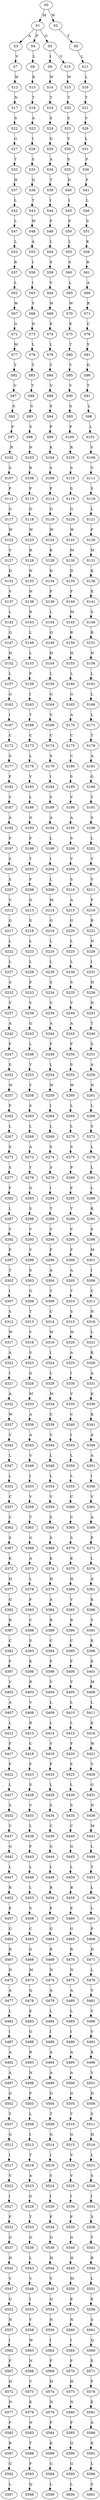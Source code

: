 strict digraph  {
	S0 -> S1 [ label = M ];
	S0 -> S2 [ label = W ];
	S1 -> S3 [ label = A ];
	S1 -> S4 [ label = P ];
	S1 -> S5 [ label = G ];
	S2 -> S6 [ label = T ];
	S3 -> S7 [ label = V ];
	S4 -> S8 [ label = L ];
	S5 -> S9 [ label = I ];
	S5 -> S10 [ label = V ];
	S6 -> S11 [ label = L ];
	S7 -> S12 [ label = W ];
	S8 -> S13 [ label = K ];
	S9 -> S14 [ label = W ];
	S10 -> S15 [ label = W ];
	S11 -> S16 [ label = L ];
	S12 -> S17 [ label = N ];
	S13 -> S18 [ label = T ];
	S14 -> S19 [ label = T ];
	S15 -> S20 [ label = T ];
	S16 -> S21 [ label = T ];
	S17 -> S22 [ label = S ];
	S18 -> S23 [ label = A ];
	S19 -> S24 [ label = S ];
	S20 -> S25 [ label = S ];
	S21 -> S26 [ label = V ];
	S22 -> S27 [ label = G ];
	S23 -> S28 [ label = I ];
	S24 -> S29 [ label = G ];
	S25 -> S30 [ label = V ];
	S26 -> S31 [ label = L ];
	S27 -> S32 [ label = T ];
	S28 -> S33 [ label = S ];
	S29 -> S34 [ label = A ];
	S30 -> S35 [ label = S ];
	S31 -> S36 [ label = F ];
	S32 -> S37 [ label = H ];
	S33 -> S38 [ label = Q ];
	S34 -> S39 [ label = T ];
	S35 -> S40 [ label = D ];
	S36 -> S41 [ label = F ];
	S37 -> S42 [ label = L ];
	S38 -> S43 [ label = T ];
	S39 -> S44 [ label = I ];
	S40 -> S45 [ label = I ];
	S41 -> S46 [ label = L ];
	S42 -> S47 [ label = L ];
	S43 -> S48 [ label = W ];
	S44 -> S49 [ label = F ];
	S45 -> S50 [ label = F ];
	S46 -> S51 [ label = S ];
	S47 -> S52 [ label = L ];
	S48 -> S53 [ label = A ];
	S49 -> S54 [ label = L ];
	S50 -> S55 [ label = L ];
	S51 -> S56 [ label = K ];
	S52 -> S57 [ label = R ];
	S53 -> S58 [ label = I ];
	S54 -> S59 [ label = S ];
	S55 -> S60 [ label = S ];
	S56 -> S61 [ label = R ];
	S57 -> S62 [ label = L ];
	S58 -> S63 [ label = I ];
	S59 -> S64 [ label = V ];
	S60 -> S65 [ label = L ];
	S61 -> S66 [ label = A ];
	S62 -> S67 [ label = W ];
	S63 -> S68 [ label = V ];
	S64 -> S69 [ label = W ];
	S65 -> S70 [ label = W ];
	S66 -> S71 [ label = R ];
	S67 -> S72 [ label = G ];
	S68 -> S73 [ label = D ];
	S69 -> S74 [ label = E ];
	S70 -> S75 [ label = E ];
	S71 -> S76 [ label = C ];
	S72 -> S77 [ label = M ];
	S73 -> S78 [ label = L ];
	S74 -> S79 [ label = L ];
	S75 -> S80 [ label = T ];
	S76 -> S81 [ label = Y ];
	S77 -> S82 [ label = Y ];
	S78 -> S83 [ label = Y ];
	S79 -> S84 [ label = Y ];
	S80 -> S85 [ label = Y ];
	S81 -> S86 [ label = G ];
	S82 -> S87 [ label = V ];
	S83 -> S88 [ label = T ];
	S84 -> S89 [ label = V ];
	S85 -> S90 [ label = V ];
	S86 -> S91 [ label = T ];
	S87 -> S92 [ label = S ];
	S88 -> S93 [ label = S ];
	S89 -> S94 [ label = S ];
	S90 -> S95 [ label = S ];
	S91 -> S96 [ label = L ];
	S92 -> S97 [ label = P ];
	S93 -> S98 [ label = S ];
	S94 -> S99 [ label = P ];
	S95 -> S100 [ label = P ];
	S96 -> S101 [ label = L ];
	S97 -> S102 [ label = R ];
	S98 -> S103 [ label = N ];
	S99 -> S104 [ label = K ];
	S100 -> S105 [ label = R ];
	S101 -> S106 [ label = V ];
	S102 -> S107 [ label = S ];
	S103 -> S108 [ label = R ];
	S104 -> S109 [ label = S ];
	S105 -> S110 [ label = S ];
	S106 -> S111 [ label = V ];
	S107 -> S112 [ label = P ];
	S108 -> S113 [ label = P ];
	S109 -> S114 [ label = P ];
	S110 -> S115 [ label = S ];
	S111 -> S116 [ label = S ];
	S112 -> S117 [ label = G ];
	S113 -> S118 [ label = D ];
	S114 -> S119 [ label = G ];
	S115 -> S120 [ label = G ];
	S116 -> S121 [ label = L ];
	S117 -> S122 [ label = W ];
	S118 -> S123 [ label = W ];
	S119 -> S124 [ label = W ];
	S120 -> S125 [ label = W ];
	S121 -> S126 [ label = F ];
	S122 -> S127 [ label = V ];
	S123 -> S128 [ label = R ];
	S124 -> S129 [ label = K ];
	S125 -> S130 [ label = M ];
	S126 -> S131 [ label = M ];
	S127 -> S132 [ label = D ];
	S128 -> S133 [ label = N ];
	S129 -> S134 [ label = D ];
	S130 -> S135 [ label = D ];
	S131 -> S136 [ label = K ];
	S132 -> S137 [ label = V ];
	S133 -> S138 [ label = N ];
	S134 -> S139 [ label = F ];
	S135 -> S140 [ label = F ];
	S136 -> S141 [ label = K ];
	S137 -> S142 [ label = L ];
	S138 -> S143 [ label = R ];
	S139 -> S144 [ label = L ];
	S140 -> S145 [ label = M ];
	S141 -> S146 [ label = S ];
	S142 -> S147 [ label = Q ];
	S143 -> S148 [ label = L ];
	S144 -> S149 [ label = Q ];
	S145 -> S150 [ label = R ];
	S146 -> S151 [ label = R ];
	S147 -> S152 [ label = H ];
	S148 -> S153 [ label = L ];
	S149 -> S154 [ label = H ];
	S150 -> S155 [ label = H ];
	S151 -> S156 [ label = N ];
	S152 -> S157 [ label = L ];
	S153 -> S158 [ label = F ];
	S154 -> S159 [ label = L ];
	S155 -> S160 [ label = L ];
	S156 -> S161 [ label = L ];
	S157 -> S162 [ label = G ];
	S158 -> S163 [ label = I ];
	S159 -> S164 [ label = G ];
	S160 -> S165 [ label = G ];
	S161 -> S166 [ label = L ];
	S162 -> S167 [ label = I ];
	S163 -> S168 [ label = T ];
	S164 -> S169 [ label = V ];
	S165 -> S170 [ label = A ];
	S166 -> S171 [ label = L ];
	S167 -> S172 [ label = C ];
	S168 -> S173 [ label = C ];
	S169 -> S174 [ label = C ];
	S170 -> S175 [ label = C ];
	S171 -> S176 [ label = T ];
	S172 -> S177 [ label = S ];
	S173 -> S178 [ label = L ];
	S174 -> S179 [ label = S ];
	S175 -> S180 [ label = C ];
	S176 -> S181 [ label = A ];
	S177 -> S182 [ label = F ];
	S178 -> S183 [ label = V ];
	S179 -> S184 [ label = I ];
	S180 -> S185 [ label = S ];
	S181 -> S186 [ label = G ];
	S182 -> S187 [ label = V ];
	S183 -> S188 [ label = L ];
	S184 -> S189 [ label = V ];
	S185 -> S190 [ label = V ];
	S186 -> S191 [ label = T ];
	S187 -> S192 [ label = A ];
	S188 -> S193 [ label = G ];
	S189 -> S194 [ label = A ];
	S190 -> S195 [ label = A ];
	S191 -> S196 [ label = S ];
	S192 -> S197 [ label = F ];
	S193 -> S198 [ label = F ];
	S194 -> S199 [ label = L ];
	S195 -> S200 [ label = S ];
	S196 -> S201 [ label = L ];
	S197 -> S202 [ label = S ];
	S198 -> S203 [ label = T ];
	S199 -> S204 [ label = I ];
	S200 -> S205 [ label = V ];
	S201 -> S206 [ label = V ];
	S202 -> S207 [ label = S ];
	S203 -> S208 [ label = F ];
	S204 -> S209 [ label = L ];
	S205 -> S210 [ label = S ];
	S206 -> S211 [ label = V ];
	S207 -> S212 [ label = V ];
	S208 -> S213 [ label = G ];
	S209 -> S214 [ label = M ];
	S210 -> S215 [ label = A ];
	S211 -> S216 [ label = F ];
	S212 -> S217 [ label = G ];
	S213 -> S218 [ label = S ];
	S214 -> S219 [ label = G ];
	S215 -> S220 [ label = G ];
	S216 -> S221 [ label = R ];
	S217 -> S222 [ label = L ];
	S218 -> S223 [ label = L ];
	S219 -> S224 [ label = L ];
	S220 -> S225 [ label = L ];
	S221 -> S226 [ label = N ];
	S222 -> S227 [ label = L ];
	S223 -> S228 [ label = L ];
	S224 -> S229 [ label = L ];
	S225 -> S230 [ label = L ];
	S226 -> S231 [ label = I ];
	S227 -> S232 [ label = S ];
	S228 -> S233 [ label = F ];
	S229 -> S234 [ label = S ];
	S230 -> S235 [ label = S ];
	S231 -> S236 [ label = H ];
	S232 -> S237 [ label = V ];
	S233 -> S238 [ label = V ];
	S234 -> S239 [ label = V ];
	S235 -> S240 [ label = V ];
	S236 -> S241 [ label = N ];
	S237 -> S242 [ label = A ];
	S238 -> S243 [ label = G ];
	S239 -> S244 [ label = A ];
	S240 -> S245 [ label = A ];
	S241 -> S246 [ label = T ];
	S242 -> S247 [ label = F ];
	S243 -> S248 [ label = L ];
	S244 -> S249 [ label = F ];
	S245 -> S250 [ label = F ];
	S246 -> S251 [ label = S ];
	S247 -> S252 [ label = S ];
	S248 -> S253 [ label = Y ];
	S249 -> S254 [ label = L ];
	S250 -> S255 [ label = S ];
	S251 -> S256 [ label = A ];
	S252 -> S257 [ label = W ];
	S253 -> S258 [ label = Y ];
	S254 -> S259 [ label = W ];
	S255 -> S260 [ label = W ];
	S256 -> S261 [ label = N ];
	S257 -> S262 [ label = F ];
	S258 -> S263 [ label = S ];
	S259 -> S264 [ label = I ];
	S260 -> S265 [ label = L ];
	S261 -> S266 [ label = L ];
	S262 -> S267 [ label = L ];
	S263 -> S268 [ label = L ];
	S264 -> S269 [ label = L ];
	S265 -> S270 [ label = L ];
	S266 -> S271 [ label = S ];
	S267 -> S272 [ label = S ];
	S268 -> S273 [ label = A ];
	S269 -> S274 [ label = S ];
	S270 -> S275 [ label = S ];
	S271 -> S276 [ label = L ];
	S272 -> S277 [ label = S ];
	S273 -> S278 [ label = Y ];
	S274 -> S279 [ label = S ];
	S275 -> S280 [ label = P ];
	S276 -> S281 [ label = L ];
	S277 -> S282 [ label = F ];
	S278 -> S283 [ label = G ];
	S279 -> S284 [ label = I ];
	S280 -> S285 [ label = F ];
	S281 -> S286 [ label = L ];
	S282 -> S287 [ label = L ];
	S283 -> S288 [ label = S ];
	S284 -> S289 [ label = T ];
	S285 -> S290 [ label = T ];
	S286 -> S291 [ label = K ];
	S287 -> S292 [ label = V ];
	S288 -> S293 [ label = V ];
	S289 -> S294 [ label = V ];
	S290 -> S295 [ label = V ];
	S291 -> S296 [ label = S ];
	S292 -> S297 [ label = F ];
	S293 -> S298 [ label = V ];
	S294 -> S299 [ label = F ];
	S295 -> S300 [ label = F ];
	S296 -> S301 [ label = M ];
	S297 -> S302 [ label = T ];
	S298 -> S303 [ label = S ];
	S299 -> S304 [ label = A ];
	S300 -> S305 [ label = A ];
	S301 -> S306 [ label = I ];
	S302 -> S307 [ label = I ];
	S303 -> S308 [ label = G ];
	S304 -> S309 [ label = T ];
	S305 -> S310 [ label = T ];
	S306 -> S311 [ label = C ];
	S307 -> S312 [ label = S ];
	S308 -> S313 [ label = T ];
	S309 -> S314 [ label = C ];
	S310 -> S315 [ label = S ];
	S311 -> S316 [ label = N ];
	S312 -> S317 [ label = W ];
	S313 -> S318 [ label = V ];
	S314 -> S319 [ label = W ];
	S315 -> S320 [ label = W ];
	S316 -> S321 [ label = L ];
	S317 -> S322 [ label = A ];
	S318 -> S323 [ label = S ];
	S319 -> S324 [ label = I ];
	S320 -> S325 [ label = A ];
	S321 -> S326 [ label = K ];
	S322 -> S327 [ label = I ];
	S323 -> S328 [ label = G ];
	S324 -> S329 [ label = L ];
	S325 -> S330 [ label = I ];
	S326 -> S331 [ label = A ];
	S327 -> S332 [ label = A ];
	S328 -> S333 [ label = M ];
	S329 -> S334 [ label = M ];
	S330 -> S335 [ label = V ];
	S331 -> S336 [ label = K ];
	S332 -> S337 [ label = W ];
	S333 -> S338 [ label = A ];
	S334 -> S339 [ label = C ];
	S335 -> S340 [ label = C ];
	S336 -> S341 [ label = K ];
	S337 -> S342 [ label = V ];
	S338 -> S343 [ label = A ];
	S339 -> S344 [ label = V ];
	S340 -> S345 [ label = I ];
	S341 -> S346 [ label = A ];
	S342 -> S347 [ label = L ];
	S343 -> S348 [ label = V ];
	S344 -> S349 [ label = L ];
	S345 -> S350 [ label = L ];
	S346 -> S351 [ label = A ];
	S347 -> S352 [ label = L ];
	S348 -> S353 [ label = I ];
	S349 -> S354 [ label = L ];
	S350 -> S355 [ label = L ];
	S351 -> S356 [ label = I ];
	S352 -> S357 [ label = C ];
	S353 -> S358 [ label = V ];
	S354 -> S359 [ label = V ];
	S355 -> S360 [ label = C ];
	S356 -> S361 [ label = V ];
	S357 -> S362 [ label = C ];
	S358 -> S363 [ label = T ];
	S359 -> S364 [ label = S ];
	S360 -> S365 [ label = C ];
	S361 -> S366 [ label = A ];
	S362 -> S367 [ label = S ];
	S363 -> S368 [ label = G ];
	S364 -> S369 [ label = S ];
	S365 -> S370 [ label = S ];
	S366 -> S371 [ label = P ];
	S367 -> S372 [ label = K ];
	S368 -> S373 [ label = A ];
	S369 -> S374 [ label = K ];
	S370 -> S375 [ label = K ];
	S371 -> S376 [ label = L ];
	S372 -> S377 [ label = H ];
	S373 -> S378 [ label = L ];
	S374 -> S379 [ label = H ];
	S375 -> S380 [ label = H ];
	S376 -> S381 [ label = A ];
	S377 -> S382 [ label = G ];
	S378 -> S383 [ label = F ];
	S379 -> S384 [ label = A ];
	S380 -> S385 [ label = V ];
	S381 -> S386 [ label = K ];
	S382 -> S387 [ label = R ];
	S383 -> S388 [ label = C ];
	S384 -> S389 [ label = R ];
	S385 -> S390 [ label = R ];
	S386 -> S391 [ label = Y ];
	S387 -> S392 [ label = C ];
	S388 -> S393 [ label = S ];
	S389 -> S394 [ label = C ];
	S390 -> S395 [ label = C ];
	S391 -> S396 [ label = K ];
	S392 -> S397 [ label = F ];
	S393 -> S398 [ label = K ];
	S394 -> S399 [ label = F ];
	S395 -> S400 [ label = F ];
	S396 -> S401 [ label = E ];
	S397 -> S402 [ label = V ];
	S398 -> S403 [ label = R ];
	S399 -> S404 [ label = V ];
	S400 -> S405 [ label = V ];
	S401 -> S406 [ label = M ];
	S402 -> S407 [ label = A ];
	S403 -> S408 [ label = V ];
	S404 -> S409 [ label = L ];
	S405 -> S410 [ label = L ];
	S406 -> S411 [ label = L ];
	S407 -> S412 [ label = L ];
	S408 -> S413 [ label = R ];
	S409 -> S414 [ label = L ];
	S410 -> S415 [ label = L ];
	S411 -> S416 [ label = K ];
	S412 -> S417 [ label = F ];
	S413 -> S418 [ label = C ];
	S414 -> S419 [ label = V ];
	S415 -> S420 [ label = F ];
	S416 -> S421 [ label = W ];
	S417 -> S422 [ label = F ];
	S418 -> S423 [ label = F ];
	S419 -> S424 [ label = F ];
	S420 -> S425 [ label = F ];
	S421 -> S426 [ label = V ];
	S422 -> S427 [ label = L ];
	S423 -> S428 [ label = S ];
	S424 -> S429 [ label = L ];
	S425 -> S430 [ label = L ];
	S426 -> S431 [ label = G ];
	S427 -> S432 [ label = S ];
	S428 -> S433 [ label = V ];
	S429 -> S434 [ label = S ];
	S430 -> S435 [ label = S ];
	S431 -> S436 [ label = N ];
	S432 -> S437 [ label = C ];
	S433 -> S438 [ label = L ];
	S434 -> S439 [ label = C ];
	S435 -> S440 [ label = C ];
	S436 -> S441 [ label = M ];
	S437 -> S442 [ label = G ];
	S438 -> S443 [ label = F ];
	S439 -> S444 [ label = G ];
	S440 -> S445 [ label = G ];
	S441 -> S446 [ label = L ];
	S442 -> S447 [ label = L ];
	S443 -> S448 [ label = L ];
	S444 -> S449 [ label = L ];
	S445 -> S450 [ label = L ];
	S446 -> S451 [ label = T ];
	S447 -> S452 [ label = R ];
	S448 -> S453 [ label = L ];
	S449 -> S454 [ label = R ];
	S450 -> S455 [ label = R ];
	S451 -> S456 [ label = L ];
	S452 -> S457 [ label = E ];
	S453 -> S458 [ label = S ];
	S454 -> S459 [ label = E ];
	S455 -> S460 [ label = E ];
	S456 -> S461 [ label = L ];
	S457 -> S462 [ label = G ];
	S458 -> S463 [ label = C ];
	S459 -> S464 [ label = G ];
	S460 -> S465 [ label = G ];
	S461 -> S466 [ label = P ];
	S462 -> S467 [ label = R ];
	S463 -> S468 [ label = G ];
	S464 -> S469 [ label = R ];
	S465 -> S470 [ label = R ];
	S466 -> S471 [ label = D ];
	S467 -> S472 [ label = N ];
	S468 -> S473 [ label = M ];
	S469 -> S474 [ label = N ];
	S470 -> S475 [ label = N ];
	S471 -> S476 [ label = L ];
	S472 -> S477 [ label = A ];
	S473 -> S478 [ label = Q ];
	S474 -> S479 [ label = A ];
	S475 -> S480 [ label = A ];
	S476 -> S481 [ label = V ];
	S477 -> S482 [ label = L ];
	S478 -> S483 [ label = E ];
	S479 -> S484 [ label = L ];
	S480 -> S485 [ label = L ];
	S481 -> S486 [ label = V ];
	S482 -> S487 [ label = I ];
	S483 -> S488 [ label = G ];
	S484 -> S489 [ label = I ];
	S485 -> S490 [ label = I ];
	S486 -> S491 [ label = V ];
	S487 -> S492 [ label = A ];
	S488 -> S493 [ label = R ];
	S489 -> S494 [ label = A ];
	S490 -> S495 [ label = A ];
	S491 -> S496 [ label = K ];
	S492 -> S497 [ label = A ];
	S493 -> S498 [ label = N ];
	S494 -> S499 [ label = A ];
	S495 -> S500 [ label = A ];
	S496 -> S501 [ label = V ];
	S497 -> S502 [ label = G ];
	S498 -> S503 [ label = F ];
	S499 -> S504 [ label = G ];
	S500 -> S505 [ label = G ];
	S501 -> S506 [ label = D ];
	S502 -> S507 [ label = T ];
	S503 -> S508 [ label = L ];
	S504 -> S509 [ label = T ];
	S505 -> S510 [ label = T ];
	S506 -> S511 [ label = S ];
	S507 -> S512 [ label = G ];
	S508 -> S513 [ label = I ];
	S509 -> S514 [ label = G ];
	S510 -> S515 [ label = G ];
	S511 -> S516 [ label = H ];
	S512 -> S517 [ label = I ];
	S513 -> S518 [ label = T ];
	S514 -> S519 [ label = I ];
	S515 -> S520 [ label = V ];
	S516 -> S521 [ label = L ];
	S517 -> S522 [ label = V ];
	S518 -> S523 [ label = A ];
	S519 -> S524 [ label = V ];
	S520 -> S525 [ label = V ];
	S521 -> S526 [ label = S ];
	S522 -> S527 [ label = I ];
	S523 -> S528 [ label = G ];
	S524 -> S529 [ label = I ];
	S525 -> S530 [ label = I ];
	S526 -> S531 [ label = I ];
	S527 -> S532 [ label = F ];
	S528 -> S533 [ label = T ];
	S529 -> S534 [ label = F ];
	S530 -> S535 [ label = F ];
	S531 -> S536 [ label = S ];
	S532 -> S537 [ label = G ];
	S533 -> S538 [ label = G ];
	S534 -> S539 [ label = G ];
	S535 -> S540 [ label = G ];
	S536 -> S541 [ label = T ];
	S537 -> S542 [ label = H ];
	S538 -> S543 [ label = L ];
	S539 -> S544 [ label = H ];
	S540 -> S545 [ label = H ];
	S541 -> S546 [ label = R ];
	S542 -> S547 [ label = V ];
	S543 -> S548 [ label = V ];
	S544 -> S549 [ label = V ];
	S545 -> S550 [ label = M ];
	S546 -> S551 [ label = L ];
	S547 -> S552 [ label = G ];
	S548 -> S553 [ label = I ];
	S549 -> S554 [ label = Q ];
	S550 -> S555 [ label = E ];
	S551 -> S556 [ label = E ];
	S552 -> S557 [ label = N ];
	S553 -> S558 [ label = Y ];
	S554 -> S559 [ label = N ];
	S555 -> S560 [ label = N ];
	S556 -> S561 [ label = S ];
	S557 -> S562 [ label = I ];
	S558 -> S563 [ label = W ];
	S559 -> S564 [ label = I ];
	S560 -> S565 [ label = I ];
	S561 -> S566 [ label = Q ];
	S562 -> S567 [ label = F ];
	S563 -> S568 [ label = N ];
	S564 -> S569 [ label = F ];
	S565 -> S570 [ label = F ];
	S566 -> S571 [ label = E ];
	S567 -> S572 [ label = H ];
	S568 -> S573 [ label = V ];
	S569 -> S574 [ label = H ];
	S570 -> S575 [ label = H ];
	S571 -> S576 [ label = F ];
	S572 -> S577 [ label = N ];
	S573 -> S578 [ label = K ];
	S574 -> S579 [ label = N ];
	S575 -> S580 [ label = N ];
	S576 -> S581 [ label = E ];
	S577 -> S582 [ label = F ];
	S578 -> S583 [ label = N ];
	S579 -> S584 [ label = F ];
	S580 -> S585 [ label = F ];
	S581 -> S586 [ label = A ];
	S582 -> S587 [ label = R ];
	S583 -> S588 [ label = T ];
	S584 -> S589 [ label = K ];
	S585 -> S590 [ label = Q ];
	S586 -> S591 [ label = K ];
	S587 -> S592 [ label = G ];
	S588 -> S593 [ label = F ];
	S589 -> S594 [ label = G ];
	S590 -> S595 [ label = G ];
	S591 -> S596 [ label = L ];
	S592 -> S597 [ label = L ];
	S593 -> S598 [ label = Q ];
	S594 -> S599 [ label = L ];
	S595 -> S600 [ label = L ];
	S596 -> S601 [ label = S ];
}
